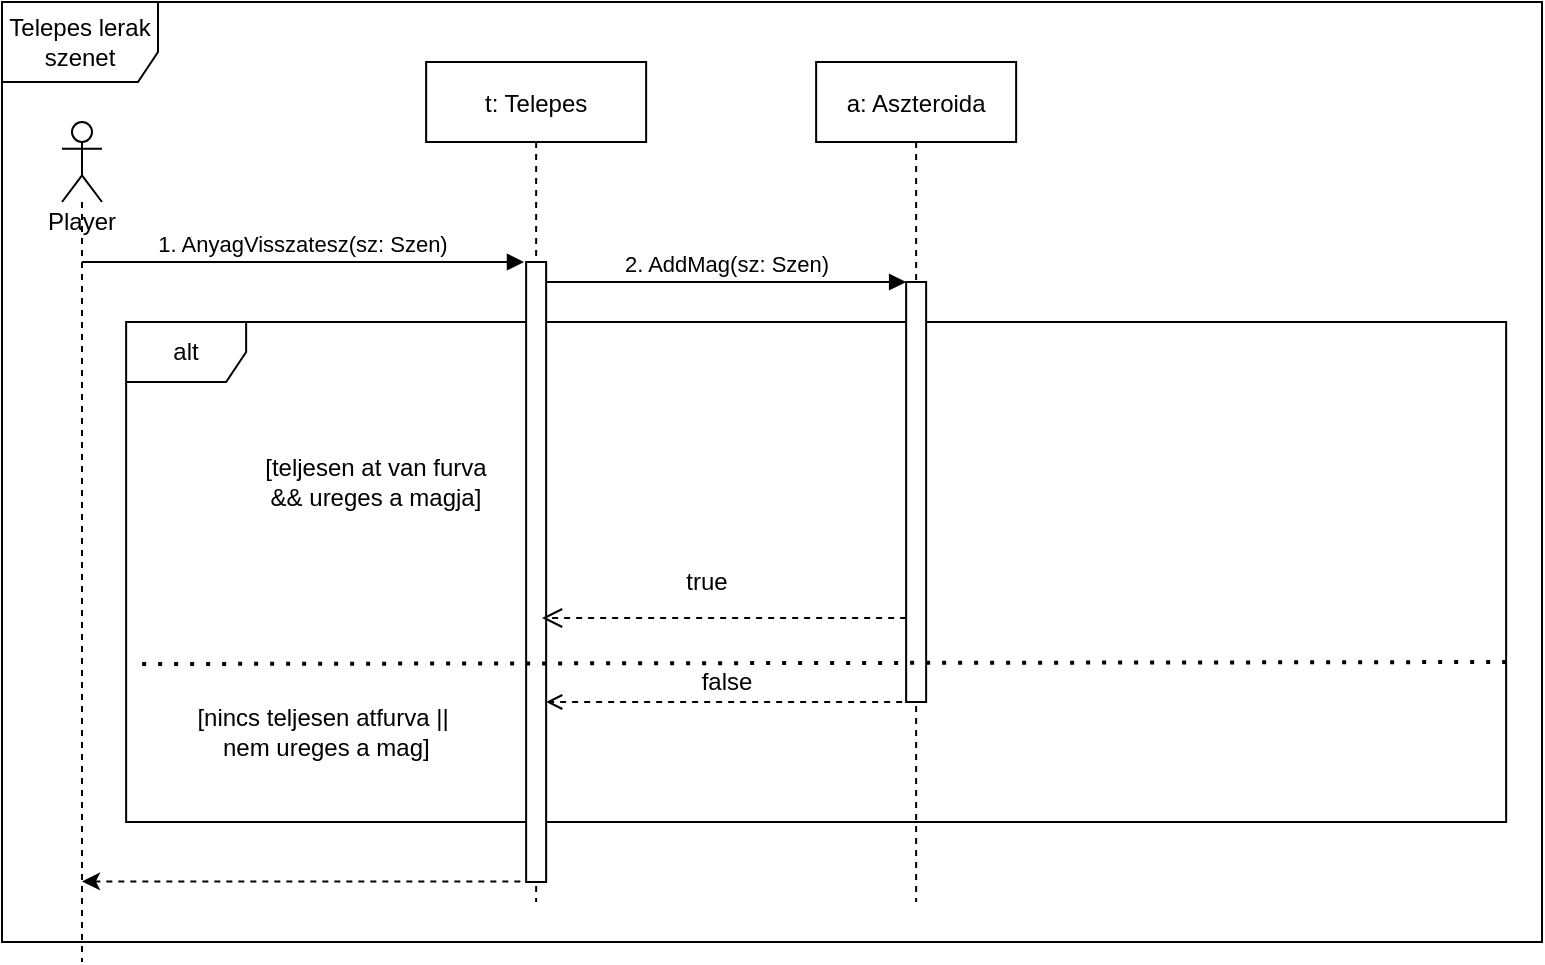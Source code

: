 <mxfile version="14.5.3" type="github">
  <diagram id="vTyr74SlyG9KKut7wSUd" name="Page-1">
    <mxGraphModel dx="1038" dy="548" grid="1" gridSize="10" guides="1" tooltips="1" connect="1" arrows="1" fold="1" page="1" pageScale="1" pageWidth="827" pageHeight="1169" math="0" shadow="0">
      <root>
        <mxCell id="0" />
        <mxCell id="1" parent="0" />
        <mxCell id="bBSNkXg9Lyj1QNYUrX4s-3" value="alt" style="shape=umlFrame;whiteSpace=wrap;html=1;" parent="1" vertex="1">
          <mxGeometry x="92.07" y="190" width="690" height="250" as="geometry" />
        </mxCell>
        <mxCell id="bBSNkXg9Lyj1QNYUrX4s-1" value="Telepes lerak szenet" style="shape=umlFrame;whiteSpace=wrap;html=1;width=78;height=40;" parent="1" vertex="1">
          <mxGeometry x="30" y="30" width="770" height="470" as="geometry" />
        </mxCell>
        <mxCell id="bBSNkXg9Lyj1QNYUrX4s-5" value="t: Telepes" style="shape=umlLifeline;perimeter=lifelinePerimeter;container=1;collapsible=0;recursiveResize=0;rounded=0;shadow=0;strokeWidth=1;" parent="1" vertex="1">
          <mxGeometry x="242.07" y="60" width="110" height="420" as="geometry" />
        </mxCell>
        <mxCell id="bBSNkXg9Lyj1QNYUrX4s-6" value="" style="points=[];perimeter=orthogonalPerimeter;rounded=0;shadow=0;strokeWidth=1;" parent="bBSNkXg9Lyj1QNYUrX4s-5" vertex="1">
          <mxGeometry x="50" y="100" width="10" height="310" as="geometry" />
        </mxCell>
        <mxCell id="bBSNkXg9Lyj1QNYUrX4s-7" value="a: Aszteroida" style="shape=umlLifeline;perimeter=lifelinePerimeter;container=1;collapsible=0;recursiveResize=0;rounded=0;shadow=0;strokeWidth=1;" parent="1" vertex="1">
          <mxGeometry x="437.07" y="60" width="100" height="420" as="geometry" />
        </mxCell>
        <mxCell id="bBSNkXg9Lyj1QNYUrX4s-8" value="" style="html=1;points=[];perimeter=orthogonalPerimeter;" parent="bBSNkXg9Lyj1QNYUrX4s-7" vertex="1">
          <mxGeometry x="45" y="110" width="10" height="210" as="geometry" />
        </mxCell>
        <mxCell id="bBSNkXg9Lyj1QNYUrX4s-9" value="" style="endArrow=classic;html=1;dashed=1;strokeColor=#000000;exitX=-0.29;exitY=0.999;exitDx=0;exitDy=0;exitPerimeter=0;" parent="1" source="bBSNkXg9Lyj1QNYUrX4s-6" target="bBSNkXg9Lyj1QNYUrX4s-22" edge="1">
          <mxGeometry width="50" height="50" relative="1" as="geometry">
            <mxPoint x="310" y="530" as="sourcePoint" />
            <mxPoint x="80" y="470" as="targetPoint" />
          </mxGeometry>
        </mxCell>
        <mxCell id="bBSNkXg9Lyj1QNYUrX4s-10" value="[teljesen at van furva &amp;amp;&amp;amp; ureges a magja]" style="text;html=1;strokeColor=none;fillColor=none;align=center;verticalAlign=middle;whiteSpace=wrap;rounded=0;" parent="1" vertex="1">
          <mxGeometry x="152.07" y="250" width="130" height="40" as="geometry" />
        </mxCell>
        <mxCell id="bBSNkXg9Lyj1QNYUrX4s-11" value="2. AddMag(sz: Szen)" style="html=1;verticalAlign=bottom;endArrow=block;entryX=0;entryY=0;" parent="1" source="bBSNkXg9Lyj1QNYUrX4s-6" target="bBSNkXg9Lyj1QNYUrX4s-8" edge="1">
          <mxGeometry relative="1" as="geometry">
            <mxPoint x="297.07" y="390.0" as="sourcePoint" />
          </mxGeometry>
        </mxCell>
        <mxCell id="bBSNkXg9Lyj1QNYUrX4s-12" value="" style="html=1;verticalAlign=bottom;endArrow=open;dashed=1;endSize=8;" parent="1" source="bBSNkXg9Lyj1QNYUrX4s-8" edge="1">
          <mxGeometry relative="1" as="geometry">
            <mxPoint x="300" y="338" as="targetPoint" />
          </mxGeometry>
        </mxCell>
        <mxCell id="bBSNkXg9Lyj1QNYUrX4s-17" value="true" style="text;html=1;align=center;verticalAlign=middle;resizable=0;points=[];autosize=1;" parent="1" vertex="1">
          <mxGeometry x="362.07" y="310" width="40" height="20" as="geometry" />
        </mxCell>
        <mxCell id="bBSNkXg9Lyj1QNYUrX4s-18" value="" style="endArrow=open;html=1;dashed=1;exitX=0.4;exitY=1;exitDx=0;exitDy=0;exitPerimeter=0;endFill=0;" parent="1" source="bBSNkXg9Lyj1QNYUrX4s-8" target="bBSNkXg9Lyj1QNYUrX4s-6" edge="1">
          <mxGeometry width="50" height="50" relative="1" as="geometry">
            <mxPoint x="472.07" y="450" as="sourcePoint" />
            <mxPoint x="522.07" y="400" as="targetPoint" />
          </mxGeometry>
        </mxCell>
        <mxCell id="bBSNkXg9Lyj1QNYUrX4s-19" value="&lt;span&gt;[nincs teljesen atfurva ||&lt;br&gt;&amp;nbsp;nem ureges a mag]&lt;/span&gt;" style="text;html=1;align=center;verticalAlign=middle;resizable=0;points=[];autosize=1;" parent="1" vertex="1">
          <mxGeometry x="120" y="380" width="140" height="30" as="geometry" />
        </mxCell>
        <mxCell id="bBSNkXg9Lyj1QNYUrX4s-20" value="false" style="text;html=1;align=center;verticalAlign=middle;resizable=0;points=[];autosize=1;" parent="1" vertex="1">
          <mxGeometry x="372.07" y="360" width="40" height="20" as="geometry" />
        </mxCell>
        <mxCell id="bBSNkXg9Lyj1QNYUrX4s-21" value="" style="endArrow=none;dashed=1;html=1;dashPattern=1 3;strokeWidth=2;" parent="1" edge="1">
          <mxGeometry width="50" height="50" relative="1" as="geometry">
            <mxPoint x="782.07" y="360" as="sourcePoint" />
            <mxPoint x="100" y="361" as="targetPoint" />
            <Array as="points" />
          </mxGeometry>
        </mxCell>
        <mxCell id="bBSNkXg9Lyj1QNYUrX4s-22" value="Player" style="shape=umlLifeline;participant=umlActor;perimeter=lifelinePerimeter;whiteSpace=wrap;html=1;container=1;collapsible=0;recursiveResize=0;verticalAlign=top;spacingTop=36;outlineConnect=0;" parent="1" vertex="1">
          <mxGeometry x="60" y="90" width="20" height="420" as="geometry" />
        </mxCell>
        <mxCell id="bBSNkXg9Lyj1QNYUrX4s-23" value="1. AnyagVisszatesz(sz: Szen)" style="verticalAlign=bottom;startArrow=none;endArrow=block;startSize=8;shadow=0;strokeWidth=1;startFill=0;" parent="1" source="bBSNkXg9Lyj1QNYUrX4s-22" edge="1">
          <mxGeometry relative="1" as="geometry">
            <mxPoint x="162.07" y="130" as="sourcePoint" />
            <mxPoint x="291" y="160" as="targetPoint" />
          </mxGeometry>
        </mxCell>
      </root>
    </mxGraphModel>
  </diagram>
</mxfile>
